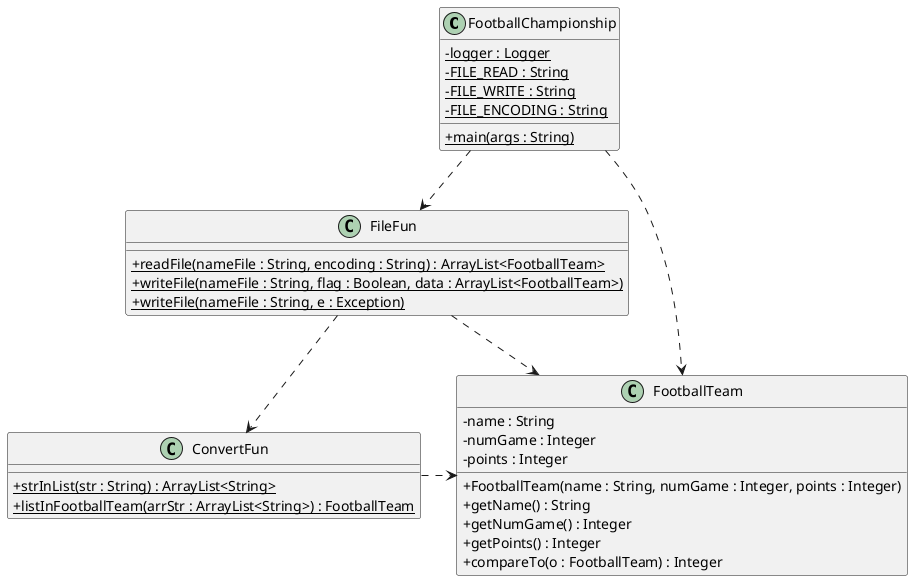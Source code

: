 @startuml

skinparam classAttributeIconSize 0

class FootballChampionship {

    - {static} logger : Logger
    - {static} FILE_READ : String
    - {static} FILE_WRITE : String
    - {static} FILE_ENCODING : String

    + {static} main(args : String)
}

class FootballTeam {

    - name : String
    - numGame : Integer
    - points : Integer

    + FootballTeam(name : String, numGame : Integer, points : Integer)
    + getName() : String
    + getNumGame() : Integer
    + getPoints() : Integer
    + compareTo(o : FootballTeam) : Integer
}

class ConvertFun {

    + {static} strInList(str : String) : ArrayList<String>
    + {static} listInFootballTeam(arrStr : ArrayList<String>) : FootballTeam
}

class FileFun {

    + {static} readFile(nameFile : String, encoding : String) : ArrayList<FootballTeam>
    + {static} writeFile(nameFile : String, flag : Boolean, data : ArrayList<FootballTeam>)
    + {static} writeFile(nameFile : String, e : Exception)
}

FootballChampionship .> FootballTeam
FootballChampionship ..> FileFun
FileFun .> ConvertFun
FileFun ..> FootballTeam
ConvertFun .> FootballTeam
@enduml